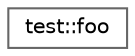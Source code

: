 digraph "Graphical Class Hierarchy"
{
 // LATEX_PDF_SIZE
  bgcolor="transparent";
  edge [fontname=Helvetica,fontsize=10,labelfontname=Helvetica,labelfontsize=10];
  node [fontname=Helvetica,fontsize=10,shape=box,height=0.2,width=0.4];
  rankdir="LR";
  Node0 [id="Node000000",label="test::foo",height=0.2,width=0.4,color="grey40", fillcolor="white", style="filled",URL="$d2/d4a/interfacetest_1_1foo.html",tooltip=" "];
}
